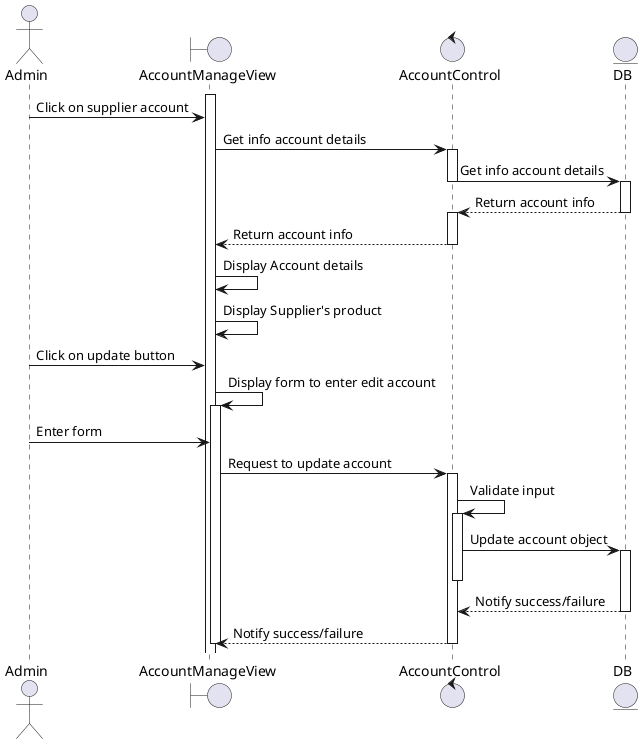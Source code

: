 @startuml 
actor Admin 
boundary AccountManageView 
control AccountControl
entity DB 

activate AccountManageView 
Admin -> AccountManageView: Click on supplier account
AccountManageView -> AccountControl: Get info account details
activate AccountControl
AccountControl -> DB: Get info account details
deactivate AccountControl
activate DB

DB --> AccountControl: Return account info
deactivate DB
activate AccountControl

AccountControl --> AccountManageView: Return account info
deactivate AccountControl

AccountManageView -> AccountManageView: Display Account details
AccountManageView -> AccountManageView: Display Supplier's product

    Admin -> AccountManageView: Click on update button
    AccountManageView -> AccountManageView: Display form to enter edit account
    activate AccountManageView
    Admin-> AccountManageView : Enter form
    AccountManageView -> AccountControl: Request to update account
    activate AccountControl    
    AccountControl -> AccountControl: Validate input
    activate AccountControl
    AccountControl -> DB: Update account object
    activate DB
    deactivate AccountControl
    DB--> AccountControl : Notify success/failure
    deactivate DB
    AccountControl --> AccountManageView: Notify success/failure
      deactivate AccountManageView
    deactivate AccountControl

@enduml
